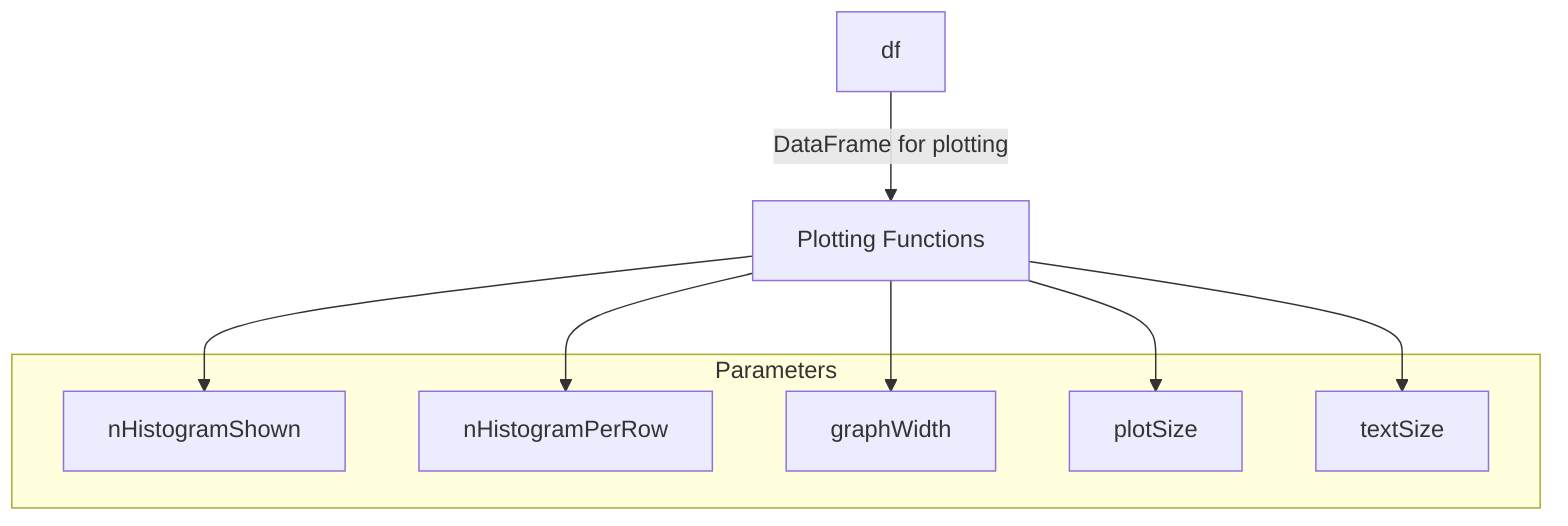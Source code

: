 flowchart TD

%% Data Variables
A["df"] -->|DataFrame for plotting| B["Plotting Functions"]

%% Variables used in plotting
subgraph Parameters
  C["nHistogramShown"]
  D["nHistogramPerRow"]
  E["graphWidth"]
  F["plotSize"]
  G["textSize"]
end

B --> C
B --> D
B --> E
B --> F
B --> G
